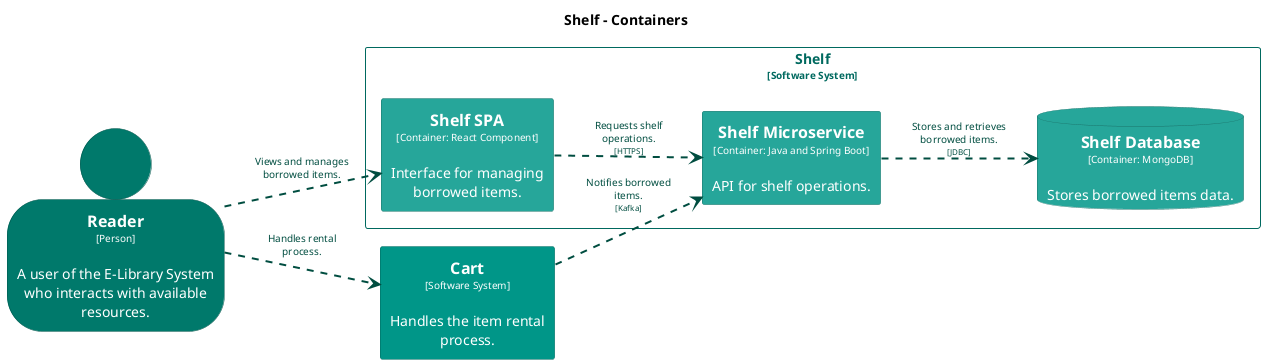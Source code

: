 @startuml
set separator none
title Shelf - Containers

left to right direction

skinparam {
  arrowFontSize 10
  defaultTextAlignment center
  wrapWidth 200
  maxMessageSize 100
}

hide stereotype

skinparam rectangle<<Cart>> {
  BackgroundColor #009688
  FontColor #ffffff
  BorderColor #00695f
  shadowing false
}
skinparam person<<Reader>> {
  BackgroundColor #00796b
  FontColor #ffffff
  BorderColor #00544a
  shadowing false
}
skinparam database<<Shelf.ShelfDatabase>> {
  BackgroundColor #26a69a
  FontColor #ffffff
  BorderColor #1a746b
  shadowing false
}
skinparam rectangle<<Shelf.ShelfMicroservice>> {
  BackgroundColor #26a69a
  FontColor #ffffff
  BorderColor #1a746b
  shadowing false
}
skinparam rectangle<<Shelf.ShelfSPA>> {
  BackgroundColor #26a69a
  FontColor #ffffff
  BorderColor #1a746b
  shadowing false
}
skinparam rectangle<<Shelf>> {
  BorderColor #00695f
  FontColor #00695f
  shadowing false
}

person "==Reader\n<size:10>[Person]</size>\n\nA user of the E-Library System who interacts with available resources." <<Reader>> as Reader
rectangle "==Cart\n<size:10>[Software System]</size>\n\nHandles the item rental process." <<Cart>> as Cart

rectangle "Shelf\n<size:10>[Software System]</size>" <<Shelf>> {
  database "==Shelf Database\n<size:10>[Container: MongoDB]</size>\n\nStores borrowed items data." <<Shelf.ShelfDatabase>> as Shelf.ShelfDatabase
  rectangle "==Shelf SPA\n<size:10>[Container: React Component]</size>\n\nInterface for managing borrowed items." <<Shelf.ShelfSPA>> as Shelf.ShelfSPA
  rectangle "==Shelf Microservice\n<size:10>[Container: Java and Spring Boot]</size>\n\nAPI for shelf operations." <<Shelf.ShelfMicroservice>> as Shelf.ShelfMicroservice
}

Reader .[#004d40,thickness=2].> Cart : "<color:#004d40>Handles rental process."
Reader .[#004d40,thickness=2].> Shelf.ShelfSPA : "<color:#004d40>Views and manages borrowed items."
Shelf.ShelfSPA .[#004d40,thickness=2].> Shelf.ShelfMicroservice : "<color:#004d40>Requests shelf operations.\n<color:#004d40><size:8>[HTTPS]</size>"
Shelf.ShelfMicroservice .[#004d40,thickness=2].> Shelf.ShelfDatabase : "<color:#004d40>Stores and retrieves borrowed items.\n<color:#004d40><size:8>[JDBC]</size>"
Cart .[#004d40,thickness=2].> Shelf.ShelfMicroservice : "<color:#004d40>Notifies borrowed items.\n<color:#004d40><size:8>[Kafka]</size>"
@enduml